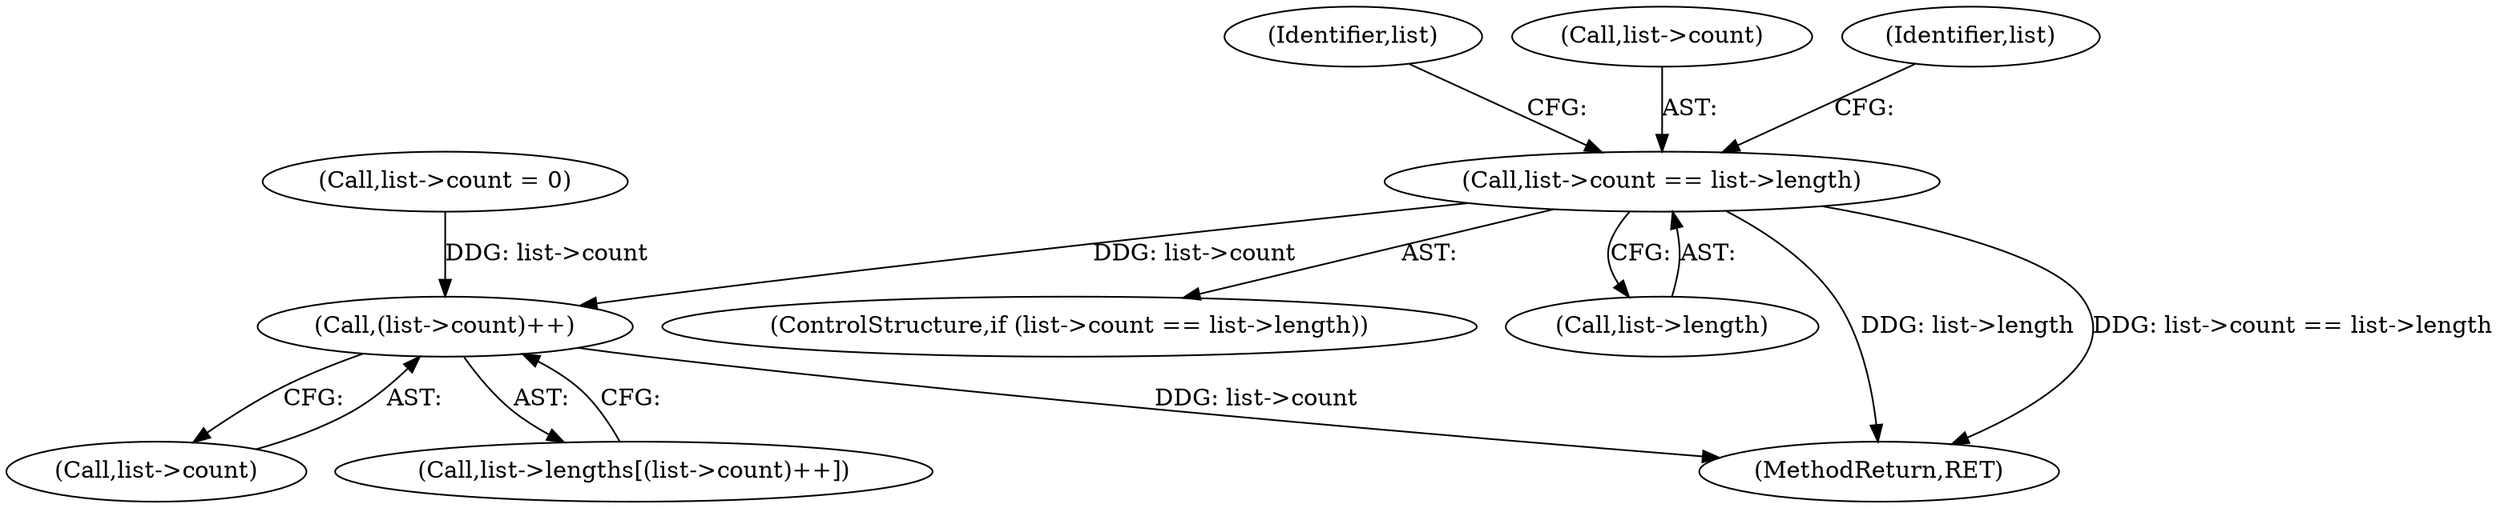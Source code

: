 digraph "0_Android_9d4853418ab2f754c2b63e091c29c5529b8b86ca_171@pointer" {
"1000138" [label="(Call,list->count == list->length)"];
"1000175" [label="(Call,(list->count)++)"];
"1000147" [label="(Identifier,list)"];
"1000158" [label="(Call,list->count = 0)"];
"1000137" [label="(ControlStructure,if (list->count == list->length))"];
"1000142" [label="(Call,list->length)"];
"1000296" [label="(MethodReturn,RET)"];
"1000176" [label="(Call,list->count)"];
"1000139" [label="(Call,list->count)"];
"1000138" [label="(Call,list->count == list->length)"];
"1000173" [label="(Identifier,list)"];
"1000175" [label="(Call,(list->count)++)"];
"1000171" [label="(Call,list->lengths[(list->count)++])"];
"1000138" -> "1000137"  [label="AST: "];
"1000138" -> "1000142"  [label="CFG: "];
"1000139" -> "1000138"  [label="AST: "];
"1000142" -> "1000138"  [label="AST: "];
"1000147" -> "1000138"  [label="CFG: "];
"1000173" -> "1000138"  [label="CFG: "];
"1000138" -> "1000296"  [label="DDG: list->length"];
"1000138" -> "1000296"  [label="DDG: list->count == list->length"];
"1000138" -> "1000175"  [label="DDG: list->count"];
"1000175" -> "1000171"  [label="AST: "];
"1000175" -> "1000176"  [label="CFG: "];
"1000176" -> "1000175"  [label="AST: "];
"1000171" -> "1000175"  [label="CFG: "];
"1000175" -> "1000296"  [label="DDG: list->count"];
"1000158" -> "1000175"  [label="DDG: list->count"];
}
